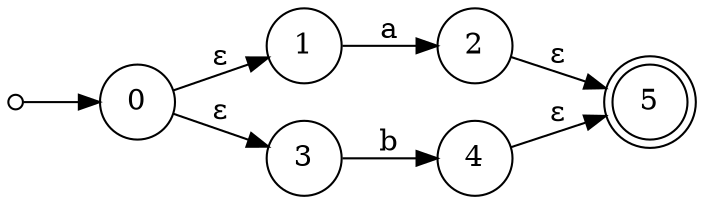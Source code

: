 digraph {
	rankdir=LR size="8,5"
	node [shape=doublecircle]
	5
	node [shape=circle]
	start [label="" height=0.1 width=0.1]
	start -> 0 [label=""]
	0 -> 1 [label="ε"]
	0 -> 3 [label="ε"]
	1 -> 2 [label=a]
	3 -> 4 [label=b]
	2 -> 5 [label="ε"]
	4 -> 5 [label="ε"]
}

